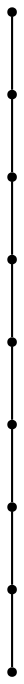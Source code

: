 graph {
  node [shape=point,comment="{\"directed\":false,\"doi\":\"10.1007/978-3-030-68766-3_11\",\"figure\":\"2 (1)\"}"]

  v0 [pos="649.4576334439931,912.0092078483922"]
  v1 [pos="549.441700429998,1045.3621508519698"]
  v2 [pos="616.1189891059947,912.0092078483922"]
  v3 [pos="549.441700429998,978.6856793501809"]
  v4 [pos="566.1110225989972,928.6783257238393"]
  v5 [pos="582.7803447679963,928.6783257238394"]
  v6 [pos="482.76023876408976,845.3327363466032"]
  v7 [pos="499.4337259744482,795.3253827202616"]
  v8 [pos="298.74759871676423,795.8420958697362"]

  v0 -- v1 [id="-1",pos="649.4576334439931,912.0092078483922 549.441700429998,1045.3621508519698 549.441700429998,1045.3621508519698 549.441700429998,1045.3621508519698"]
  v8 -- v7 [id="-2",pos="298.74759871676423,795.8420958697362 499.4337259744482,795.3253827202616 499.4337259744482,795.3253827202616 499.4337259744482,795.3253827202616"]
  v6 -- v2 [id="-3",pos="482.76023876408976,845.3327363466032 616.1189891059947,912.0092078483922 616.1189891059947,912.0092078483922 616.1189891059947,912.0092078483922"]
  v7 -- v0 [id="-4",pos="499.4337259744482,795.3253827202616 649.4576334439931,912.0092078483922 649.4576334439931,912.0092078483922 649.4576334439931,912.0092078483922"]
  v1 -- v6 [id="-5",pos="549.441700429998,1045.3621508519698 482.76023876408976,845.3327363466032 482.76023876408976,845.3327363466032 482.76023876408976,845.3327363466032"]
  v3 -- v4 [id="-6",pos="549.441700429998,978.6856793501809 566.1110225989972,928.6783257238393 566.1110225989972,928.6783257238393 566.1110225989972,928.6783257238393"]
  v4 -- v5 [id="-7",pos="566.1110225989972,928.6783257238393 582.7803447679963,928.6783257238394 582.7803447679963,928.6783257238394 582.7803447679963,928.6783257238394"]
  v2 -- v3 [id="-8",pos="616.1189891059947,912.0092078483922 549.441700429998,978.6856793501809 549.441700429998,978.6856793501809 549.441700429998,978.6856793501809"]
}